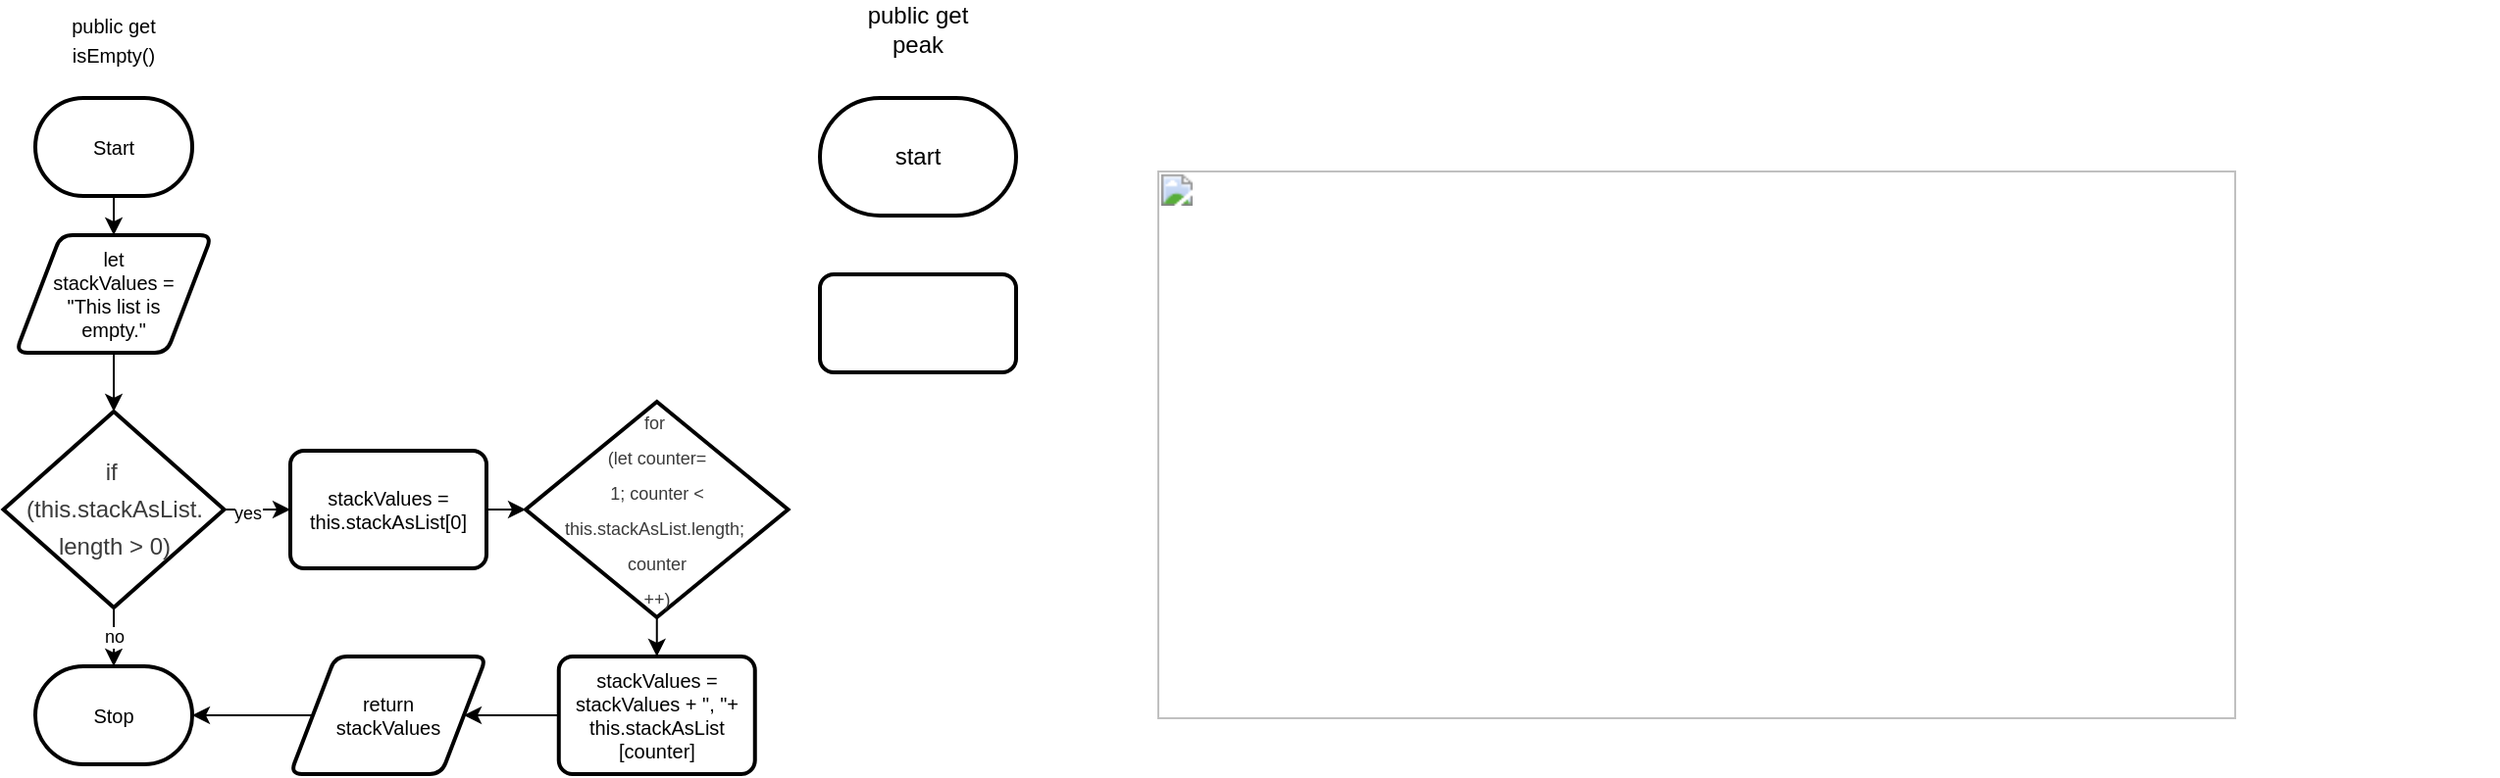 <mxfile>
    <diagram id="Ib97ZoKHpu4L0zCTph1B" name="Page-1">
        <mxGraphModel dx="446" dy="460" grid="1" gridSize="10" guides="1" tooltips="1" connect="1" arrows="1" fold="1" page="1" pageScale="1" pageWidth="850" pageHeight="1100" math="0" shadow="0">
            <root>
                <mxCell id="0"/>
                <mxCell id="1" parent="0"/>
                <mxCell id="2" value="&lt;meta charset=&quot;utf-8&quot;&gt;&lt;b id=&quot;docs-internal-guid-a792d4cb-7fff-d5eb-75e5-471019ac22ed&quot; style=&quot;font-weight:normal;&quot;&gt;&lt;span style=&quot;border:none;display:inline-block;overflow:hidden;width:550px;height:280px;&quot;&gt;&lt;img style=&quot;margin-left:0px;margin-top:0px;&quot; height=&quot;280&quot; width=&quot;550&quot; src=&quot;https://lh7-us.googleusercontent.com/vX31b_ZD1XGH0fPo1j5FOnXwS1q2tyAbOdbUYv7mxwRvbCUAJFLsQlvy3YPaWMQjXEsKlocZnDFoRLND3hsPM3HsnJd5kJGahJp6mSPVqtO45aR4YZxxE1DUN-dwUGwrYvIkMZqrMXUolo6B5YFwCg&quot;&gt;&lt;/span&gt;&lt;/b&gt;" style="text;whiteSpace=wrap;html=1;" vertex="1" parent="1">
                    <mxGeometry x="620" y="300" width="685" height="300" as="geometry"/>
                </mxCell>
                <mxCell id="3" value="&lt;font style=&quot;font-size: 10px;&quot;&gt;public get isEmpty()&lt;/font&gt;" style="text;strokeColor=none;align=center;fillColor=none;html=1;verticalAlign=middle;whiteSpace=wrap;rounded=0;" vertex="1" parent="1">
                    <mxGeometry x="60" y="230" width="60" height="20" as="geometry"/>
                </mxCell>
                <mxCell id="4" style="edgeStyle=none;html=1;exitX=0.5;exitY=1;exitDx=0;exitDy=0;exitPerimeter=0;fontFamily=Helvetica;fontSize=10;" edge="1" parent="1" source="5" target="7">
                    <mxGeometry relative="1" as="geometry"/>
                </mxCell>
                <mxCell id="5" value="Start" style="strokeWidth=2;html=1;shape=mxgraph.flowchart.terminator;whiteSpace=wrap;fontSize=10;" vertex="1" parent="1">
                    <mxGeometry x="50" y="270" width="80" height="50" as="geometry"/>
                </mxCell>
                <mxCell id="6" style="edgeStyle=none;html=1;exitX=0.5;exitY=1;exitDx=0;exitDy=0;fontFamily=Helvetica;fontSize=10;" edge="1" parent="1" source="7" target="11">
                    <mxGeometry relative="1" as="geometry"/>
                </mxCell>
                <mxCell id="7" value="let &lt;br&gt;stackValues = &lt;br&gt;&quot;This list is &lt;br&gt;empty.&quot;" style="shape=parallelogram;html=1;strokeWidth=2;perimeter=parallelogramPerimeter;whiteSpace=wrap;rounded=1;arcSize=12;size=0.23;fontSize=10;" vertex="1" parent="1">
                    <mxGeometry x="40" y="340" width="100" height="60" as="geometry"/>
                </mxCell>
                <mxCell id="8" style="edgeStyle=none;html=1;exitX=1;exitY=0.5;exitDx=0;exitDy=0;exitPerimeter=0;entryX=0;entryY=0.5;entryDx=0;entryDy=0;fontFamily=Helvetica;fontSize=10;" edge="1" parent="1" source="11" target="13">
                    <mxGeometry relative="1" as="geometry"/>
                </mxCell>
                <mxCell id="9" value="yes" style="edgeLabel;html=1;align=center;verticalAlign=middle;resizable=0;points=[];fontSize=9;fontFamily=Helvetica;" vertex="1" connectable="0" parent="8">
                    <mxGeometry x="-0.347" y="-1" relative="1" as="geometry">
                        <mxPoint y="1" as="offset"/>
                    </mxGeometry>
                </mxCell>
                <mxCell id="10" value="no" style="edgeStyle=none;html=1;exitX=0.5;exitY=1;exitDx=0;exitDy=0;exitPerimeter=0;fontFamily=Helvetica;fontSize=9;" edge="1" parent="1" source="11" target="18">
                    <mxGeometry relative="1" as="geometry"/>
                </mxCell>
                <mxCell id="11" value="&lt;div style=&quot;line-height: 18px;&quot;&gt;&lt;div style=&quot;line-height: 18px;&quot;&gt;&lt;font color=&quot;#3b3b3b&quot;&gt;&lt;span style=&quot;font-size: 12px;&quot;&gt;if&amp;nbsp;&lt;/span&gt;&lt;/font&gt;&lt;/div&gt;&lt;div style=&quot;line-height: 18px;&quot;&gt;&lt;font color=&quot;#3b3b3b&quot;&gt;&lt;span style=&quot;font-size: 12px;&quot;&gt;(this.stackAsList.&lt;/span&gt;&lt;/font&gt;&lt;/div&gt;&lt;div style=&quot;line-height: 18px;&quot;&gt;&lt;font color=&quot;#3b3b3b&quot;&gt;&lt;span style=&quot;font-size: 12px;&quot;&gt;length &amp;gt; 0)&lt;/span&gt;&lt;/font&gt;&lt;br&gt;&lt;/div&gt;&lt;/div&gt;" style="strokeWidth=2;html=1;shape=mxgraph.flowchart.decision;whiteSpace=wrap;fontSize=10;" vertex="1" parent="1">
                    <mxGeometry x="33.75" y="430" width="112.5" height="100" as="geometry"/>
                </mxCell>
                <mxCell id="12" style="edgeStyle=none;html=1;exitX=1;exitY=0.5;exitDx=0;exitDy=0;entryX=0;entryY=0.5;entryDx=0;entryDy=0;entryPerimeter=0;fontFamily=Helvetica;fontSize=9;" edge="1" parent="1" source="13" target="15">
                    <mxGeometry relative="1" as="geometry"/>
                </mxCell>
                <mxCell id="13" value="stackValues = this.stackAsList[0]" style="rounded=1;whiteSpace=wrap;html=1;absoluteArcSize=1;arcSize=14;strokeWidth=2;labelBackgroundColor=none;fontFamily=Helvetica;fontSize=10;" vertex="1" parent="1">
                    <mxGeometry x="180" y="450" width="100" height="60" as="geometry"/>
                </mxCell>
                <mxCell id="14" style="edgeStyle=none;html=1;exitX=0.5;exitY=1;exitDx=0;exitDy=0;exitPerimeter=0;entryX=0.5;entryY=0;entryDx=0;entryDy=0;fontFamily=Helvetica;fontSize=9;" edge="1" parent="1" source="15" target="17">
                    <mxGeometry relative="1" as="geometry"/>
                </mxCell>
                <mxCell id="15" value="&lt;div style=&quot;line-height: 18px; font-size: 9px;&quot;&gt;&lt;div style=&quot;line-height: 18px;&quot;&gt;&lt;font style=&quot;font-size: 9px;&quot; color=&quot;#3b3b3b&quot;&gt;&lt;span style=&quot;&quot;&gt;for&amp;nbsp;&lt;/span&gt;&lt;/font&gt;&lt;/div&gt;&lt;div style=&quot;line-height: 18px;&quot;&gt;&lt;font style=&quot;font-size: 9px;&quot; color=&quot;#3b3b3b&quot;&gt;&lt;span style=&quot;&quot;&gt;(let counter&lt;/span&gt;&lt;/font&gt;&lt;font style=&quot;background-color: initial;&quot; color=&quot;#3b3b3b&quot;&gt;=&lt;/font&gt;&lt;/div&gt;&lt;div style=&quot;line-height: 18px;&quot;&gt;&lt;font style=&quot;background-color: initial;&quot; color=&quot;#3b3b3b&quot;&gt;&amp;nbsp;1; counter&lt;/font&gt;&lt;span style=&quot;background-color: initial; color: rgb(59, 59, 59);&quot;&gt;&amp;nbsp;&amp;lt;&amp;nbsp;&lt;/span&gt;&lt;/div&gt;&lt;div style=&quot;line-height: 18px;&quot;&gt;&lt;font style=&quot;font-size: 9px;&quot; color=&quot;#3b3b3b&quot;&gt;&lt;span style=&quot;&quot;&gt;this.stackAsList.&lt;/span&gt;&lt;/font&gt;&lt;span style=&quot;color: rgb(59, 59, 59); background-color: initial;&quot;&gt;length;&amp;nbsp;&lt;/span&gt;&lt;/div&gt;&lt;div style=&quot;line-height: 18px;&quot;&gt;&lt;font style=&quot;font-size: 9px;&quot; color=&quot;#3b3b3b&quot;&gt;&lt;span style=&quot;&quot;&gt;counter&lt;/span&gt;&lt;/font&gt;&lt;/div&gt;&lt;div style=&quot;line-height: 18px;&quot;&gt;&lt;font style=&quot;font-size: 9px;&quot; color=&quot;#3b3b3b&quot;&gt;&lt;span style=&quot;&quot;&gt;++)&lt;/span&gt;&lt;/font&gt;&lt;br&gt;&lt;/div&gt;&lt;/div&gt;" style="strokeWidth=2;html=1;shape=mxgraph.flowchart.decision;whiteSpace=wrap;fontSize=10;" vertex="1" parent="1">
                    <mxGeometry x="300" y="425" width="133.75" height="110" as="geometry"/>
                </mxCell>
                <mxCell id="16" style="edgeStyle=none;html=1;exitX=0;exitY=0.5;exitDx=0;exitDy=0;fontFamily=Helvetica;fontSize=9;" edge="1" parent="1" source="17" target="20">
                    <mxGeometry relative="1" as="geometry"/>
                </mxCell>
                <mxCell id="17" value="stackValues = stackValues + &quot;, &quot;+ this.stackAsList&lt;br&gt;[counter]" style="rounded=1;whiteSpace=wrap;html=1;absoluteArcSize=1;arcSize=14;strokeWidth=2;labelBackgroundColor=none;fontFamily=Helvetica;fontSize=10;" vertex="1" parent="1">
                    <mxGeometry x="316.88" y="555" width="100" height="60" as="geometry"/>
                </mxCell>
                <mxCell id="18" value="Stop" style="strokeWidth=2;html=1;shape=mxgraph.flowchart.terminator;whiteSpace=wrap;fontSize=10;" vertex="1" parent="1">
                    <mxGeometry x="50" y="560" width="80" height="50" as="geometry"/>
                </mxCell>
                <mxCell id="19" style="edgeStyle=none;html=1;exitX=0;exitY=0.5;exitDx=0;exitDy=0;entryX=1;entryY=0.5;entryDx=0;entryDy=0;entryPerimeter=0;fontFamily=Helvetica;fontSize=9;" edge="1" parent="1" source="20" target="18">
                    <mxGeometry relative="1" as="geometry"/>
                </mxCell>
                <mxCell id="20" value="return &lt;br&gt;stackValues" style="shape=parallelogram;html=1;strokeWidth=2;perimeter=parallelogramPerimeter;whiteSpace=wrap;rounded=1;arcSize=12;size=0.23;fontSize=10;" vertex="1" parent="1">
                    <mxGeometry x="180" y="555" width="100" height="60" as="geometry"/>
                </mxCell>
                <mxCell id="21" value="start" style="strokeWidth=2;html=1;shape=mxgraph.flowchart.terminator;whiteSpace=wrap;" vertex="1" parent="1">
                    <mxGeometry x="450" y="270" width="100" height="60" as="geometry"/>
                </mxCell>
                <mxCell id="22" value="public get peak" style="text;strokeColor=none;align=center;fillColor=none;html=1;verticalAlign=middle;whiteSpace=wrap;rounded=0;" vertex="1" parent="1">
                    <mxGeometry x="470" y="220" width="60" height="30" as="geometry"/>
                </mxCell>
                <mxCell id="24" value="&lt;div style=&quot;font-family: Menlo, Monaco, &amp;quot;Courier New&amp;quot;, monospace; line-height: 18px;&quot;&gt;&lt;div style=&quot;background-color: rgb(255, 255, 255); line-height: 18px;&quot;&gt;&lt;div style=&quot;color: rgb(59, 59, 59); line-height: 18px;&quot;&gt;&lt;br&gt;&lt;/div&gt;&lt;/div&gt;&lt;/div&gt;" style="rounded=1;whiteSpace=wrap;html=1;absoluteArcSize=1;arcSize=14;strokeWidth=2;" vertex="1" parent="1">
                    <mxGeometry x="450" y="360" width="100" height="50" as="geometry"/>
                </mxCell>
            </root>
        </mxGraphModel>
    </diagram>
</mxfile>